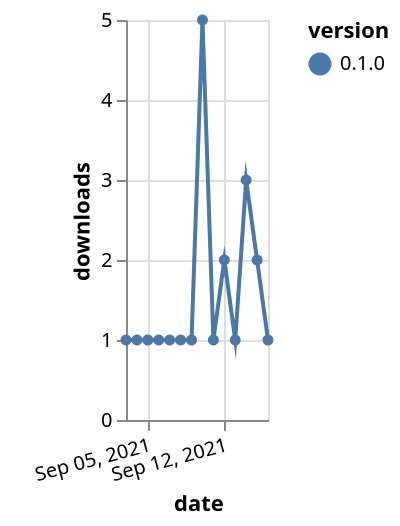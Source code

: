 {"$schema": "https://vega.github.io/schema/vega-lite/v5.json", "description": "A simple bar chart with embedded data.", "data": {"values": [{"date": "2021-09-03", "total": 271, "delta": 1, "version": "0.1.0"}, {"date": "2021-09-04", "total": 272, "delta": 1, "version": "0.1.0"}, {"date": "2021-09-05", "total": 273, "delta": 1, "version": "0.1.0"}, {"date": "2021-09-06", "total": 274, "delta": 1, "version": "0.1.0"}, {"date": "2021-09-07", "total": 275, "delta": 1, "version": "0.1.0"}, {"date": "2021-09-08", "total": 276, "delta": 1, "version": "0.1.0"}, {"date": "2021-09-09", "total": 277, "delta": 1, "version": "0.1.0"}, {"date": "2021-09-10", "total": 282, "delta": 5, "version": "0.1.0"}, {"date": "2021-09-11", "total": 283, "delta": 1, "version": "0.1.0"}, {"date": "2021-09-12", "total": 285, "delta": 2, "version": "0.1.0"}, {"date": "2021-09-13", "total": 286, "delta": 1, "version": "0.1.0"}, {"date": "2021-09-14", "total": 289, "delta": 3, "version": "0.1.0"}, {"date": "2021-09-15", "total": 291, "delta": 2, "version": "0.1.0"}, {"date": "2021-09-16", "total": 292, "delta": 1, "version": "0.1.0"}]}, "width": "container", "mark": {"type": "line", "point": {"filled": true}}, "encoding": {"x": {"field": "date", "type": "temporal", "timeUnit": "yearmonthdate", "title": "date", "axis": {"labelAngle": -15}}, "y": {"field": "delta", "type": "quantitative", "title": "downloads"}, "color": {"field": "version", "type": "nominal"}, "tooltip": {"field": "delta"}}}